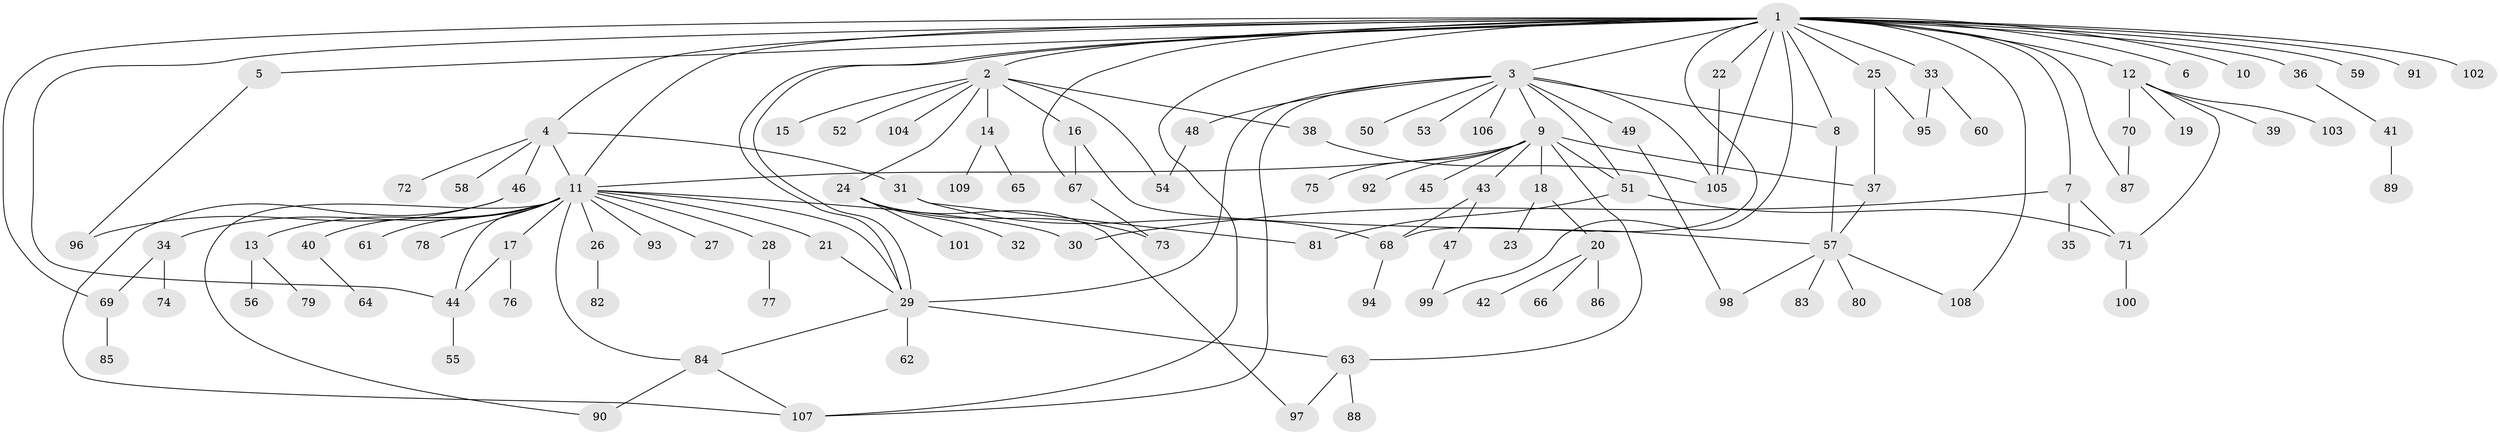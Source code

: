// Generated by graph-tools (version 1.1) at 2025/14/03/09/25 04:14:36]
// undirected, 109 vertices, 147 edges
graph export_dot {
graph [start="1"]
  node [color=gray90,style=filled];
  1;
  2;
  3;
  4;
  5;
  6;
  7;
  8;
  9;
  10;
  11;
  12;
  13;
  14;
  15;
  16;
  17;
  18;
  19;
  20;
  21;
  22;
  23;
  24;
  25;
  26;
  27;
  28;
  29;
  30;
  31;
  32;
  33;
  34;
  35;
  36;
  37;
  38;
  39;
  40;
  41;
  42;
  43;
  44;
  45;
  46;
  47;
  48;
  49;
  50;
  51;
  52;
  53;
  54;
  55;
  56;
  57;
  58;
  59;
  60;
  61;
  62;
  63;
  64;
  65;
  66;
  67;
  68;
  69;
  70;
  71;
  72;
  73;
  74;
  75;
  76;
  77;
  78;
  79;
  80;
  81;
  82;
  83;
  84;
  85;
  86;
  87;
  88;
  89;
  90;
  91;
  92;
  93;
  94;
  95;
  96;
  97;
  98;
  99;
  100;
  101;
  102;
  103;
  104;
  105;
  106;
  107;
  108;
  109;
  1 -- 2;
  1 -- 3;
  1 -- 4;
  1 -- 5;
  1 -- 6;
  1 -- 7;
  1 -- 8;
  1 -- 10;
  1 -- 11;
  1 -- 12;
  1 -- 22;
  1 -- 25;
  1 -- 29;
  1 -- 29;
  1 -- 33;
  1 -- 36;
  1 -- 44;
  1 -- 59;
  1 -- 67;
  1 -- 68;
  1 -- 69;
  1 -- 87;
  1 -- 91;
  1 -- 99;
  1 -- 102;
  1 -- 105;
  1 -- 107;
  1 -- 108;
  2 -- 14;
  2 -- 15;
  2 -- 16;
  2 -- 24;
  2 -- 38;
  2 -- 52;
  2 -- 54;
  2 -- 104;
  3 -- 8;
  3 -- 9;
  3 -- 29;
  3 -- 48;
  3 -- 49;
  3 -- 50;
  3 -- 51;
  3 -- 53;
  3 -- 105;
  3 -- 106;
  3 -- 107;
  4 -- 11;
  4 -- 31;
  4 -- 46;
  4 -- 58;
  4 -- 72;
  5 -- 96;
  7 -- 30;
  7 -- 35;
  7 -- 71;
  8 -- 57;
  9 -- 11;
  9 -- 18;
  9 -- 37;
  9 -- 43;
  9 -- 45;
  9 -- 51;
  9 -- 63;
  9 -- 75;
  9 -- 92;
  11 -- 13;
  11 -- 17;
  11 -- 21;
  11 -- 26;
  11 -- 27;
  11 -- 28;
  11 -- 29;
  11 -- 30;
  11 -- 34;
  11 -- 40;
  11 -- 44;
  11 -- 61;
  11 -- 78;
  11 -- 84;
  11 -- 90;
  11 -- 93;
  12 -- 19;
  12 -- 39;
  12 -- 70;
  12 -- 71;
  12 -- 103;
  13 -- 56;
  13 -- 79;
  14 -- 65;
  14 -- 109;
  16 -- 57;
  16 -- 67;
  17 -- 44;
  17 -- 76;
  18 -- 20;
  18 -- 23;
  20 -- 42;
  20 -- 66;
  20 -- 86;
  21 -- 29;
  22 -- 105;
  24 -- 32;
  24 -- 73;
  24 -- 97;
  24 -- 101;
  25 -- 37;
  25 -- 95;
  26 -- 82;
  28 -- 77;
  29 -- 62;
  29 -- 63;
  29 -- 84;
  31 -- 68;
  31 -- 81;
  33 -- 60;
  33 -- 95;
  34 -- 69;
  34 -- 74;
  36 -- 41;
  37 -- 57;
  38 -- 105;
  40 -- 64;
  41 -- 89;
  43 -- 47;
  43 -- 68;
  44 -- 55;
  46 -- 96;
  46 -- 107;
  47 -- 99;
  48 -- 54;
  49 -- 98;
  51 -- 71;
  51 -- 81;
  57 -- 80;
  57 -- 83;
  57 -- 98;
  57 -- 108;
  63 -- 88;
  63 -- 97;
  67 -- 73;
  68 -- 94;
  69 -- 85;
  70 -- 87;
  71 -- 100;
  84 -- 90;
  84 -- 107;
}
